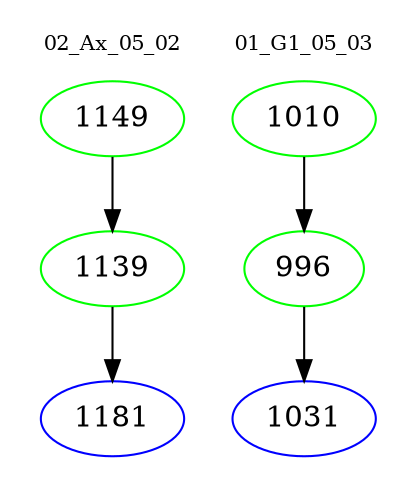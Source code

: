 digraph{
subgraph cluster_0 {
color = white
label = "02_Ax_05_02";
fontsize=10;
T0_1149 [label="1149", color="green"]
T0_1149 -> T0_1139 [color="black"]
T0_1139 [label="1139", color="green"]
T0_1139 -> T0_1181 [color="black"]
T0_1181 [label="1181", color="blue"]
}
subgraph cluster_1 {
color = white
label = "01_G1_05_03";
fontsize=10;
T1_1010 [label="1010", color="green"]
T1_1010 -> T1_996 [color="black"]
T1_996 [label="996", color="green"]
T1_996 -> T1_1031 [color="black"]
T1_1031 [label="1031", color="blue"]
}
}

